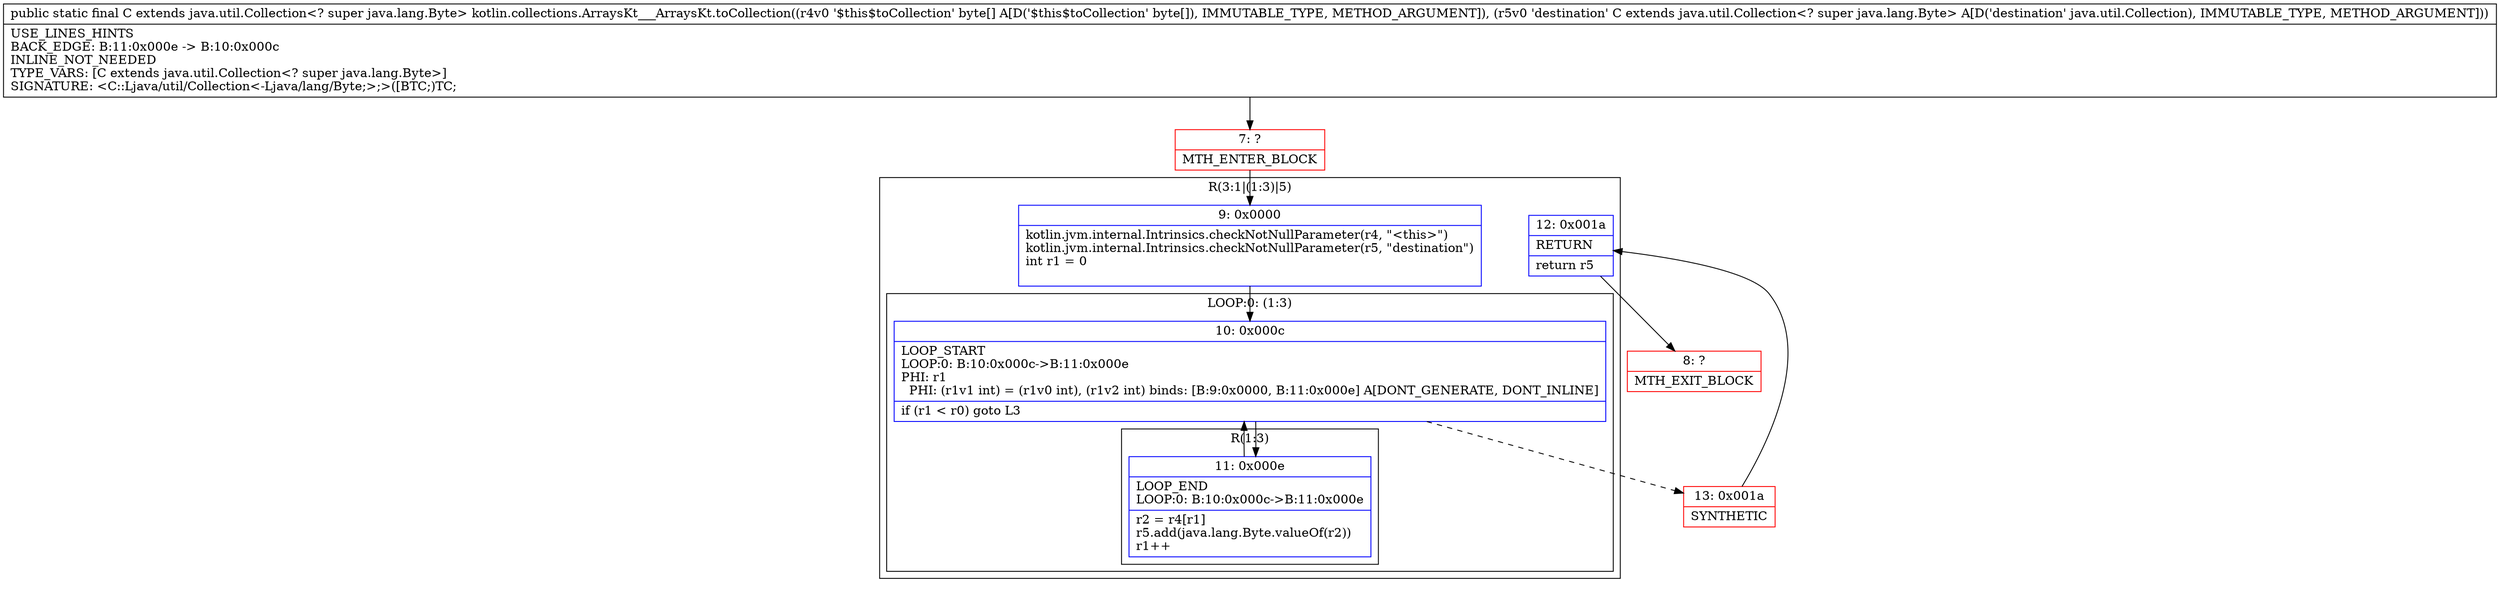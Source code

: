 digraph "CFG forkotlin.collections.ArraysKt___ArraysKt.toCollection([BLjava\/util\/Collection;)Ljava\/util\/Collection;" {
subgraph cluster_Region_166174386 {
label = "R(3:1|(1:3)|5)";
node [shape=record,color=blue];
Node_9 [shape=record,label="{9\:\ 0x0000|kotlin.jvm.internal.Intrinsics.checkNotNullParameter(r4, \"\<this\>\")\lkotlin.jvm.internal.Intrinsics.checkNotNullParameter(r5, \"destination\")\lint r1 = 0\l\l}"];
subgraph cluster_LoopRegion_546411626 {
label = "LOOP:0: (1:3)";
node [shape=record,color=blue];
Node_10 [shape=record,label="{10\:\ 0x000c|LOOP_START\lLOOP:0: B:10:0x000c\-\>B:11:0x000e\lPHI: r1 \l  PHI: (r1v1 int) = (r1v0 int), (r1v2 int) binds: [B:9:0x0000, B:11:0x000e] A[DONT_GENERATE, DONT_INLINE]\l|if (r1 \< r0) goto L3\l}"];
subgraph cluster_Region_622631292 {
label = "R(1:3)";
node [shape=record,color=blue];
Node_11 [shape=record,label="{11\:\ 0x000e|LOOP_END\lLOOP:0: B:10:0x000c\-\>B:11:0x000e\l|r2 = r4[r1]\lr5.add(java.lang.Byte.valueOf(r2))\lr1++\l}"];
}
}
Node_12 [shape=record,label="{12\:\ 0x001a|RETURN\l|return r5\l}"];
}
Node_7 [shape=record,color=red,label="{7\:\ ?|MTH_ENTER_BLOCK\l}"];
Node_13 [shape=record,color=red,label="{13\:\ 0x001a|SYNTHETIC\l}"];
Node_8 [shape=record,color=red,label="{8\:\ ?|MTH_EXIT_BLOCK\l}"];
MethodNode[shape=record,label="{public static final C extends java.util.Collection\<? super java.lang.Byte\> kotlin.collections.ArraysKt___ArraysKt.toCollection((r4v0 '$this$toCollection' byte[] A[D('$this$toCollection' byte[]), IMMUTABLE_TYPE, METHOD_ARGUMENT]), (r5v0 'destination' C extends java.util.Collection\<? super java.lang.Byte\> A[D('destination' java.util.Collection), IMMUTABLE_TYPE, METHOD_ARGUMENT]))  | USE_LINES_HINTS\lBACK_EDGE: B:11:0x000e \-\> B:10:0x000c\lINLINE_NOT_NEEDED\lTYPE_VARS: [C extends java.util.Collection\<? super java.lang.Byte\>]\lSIGNATURE: \<C::Ljava\/util\/Collection\<\-Ljava\/lang\/Byte;\>;\>([BTC;)TC;\l}"];
MethodNode -> Node_7;Node_9 -> Node_10;
Node_10 -> Node_11;
Node_10 -> Node_13[style=dashed];
Node_11 -> Node_10;
Node_12 -> Node_8;
Node_7 -> Node_9;
Node_13 -> Node_12;
}

